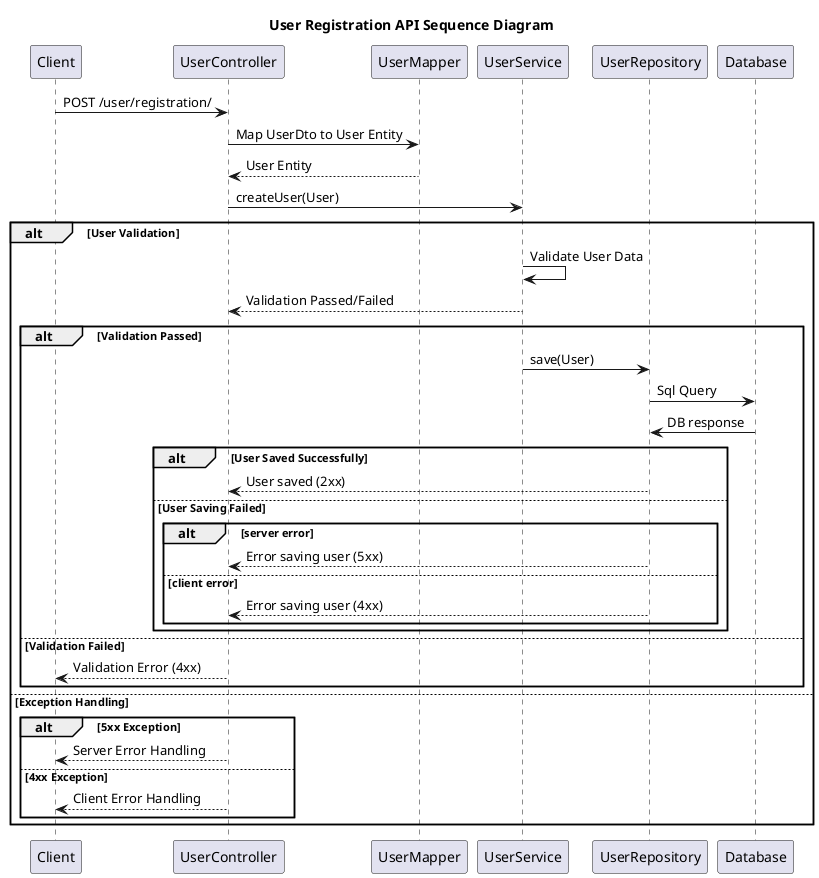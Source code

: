 @startuml


title User Registration API Sequence Diagram

participant Client
participant UserController
participant UserMapper
participant UserService
participant UserRepository
participant Database


Client -> UserController: POST /user/registration/
    UserController -> UserMapper: Map UserDto to User Entity
    UserMapper --> UserController: User Entity
    UserController -> UserService: createUser(User)
    alt User Validation
        UserService -> UserService: Validate User Data
        UserService --> UserController: Validation Passed/Failed
        alt Validation Passed
            UserService -> UserRepository: save(User)
            UserRepository -> Database: Sql Query
            Database -> UserRepository:DB response
            alt User Saved Successfully
                UserRepository --> UserController: User saved (2xx)
            else User Saving Failed
                alt server error
                    UserRepository --> UserController: Error saving user (5xx)
                else client error
                    UserRepository --> UserController: Error saving user (4xx)
                end
            end
        else Validation Failed
            UserController --> Client: Validation Error (4xx)
        end
    else Exception Handling
        alt 5xx Exception
            UserController --> Client: Server Error Handling
        else 4xx Exception
            UserController --> Client: Client Error Handling
    end

end

@enduml